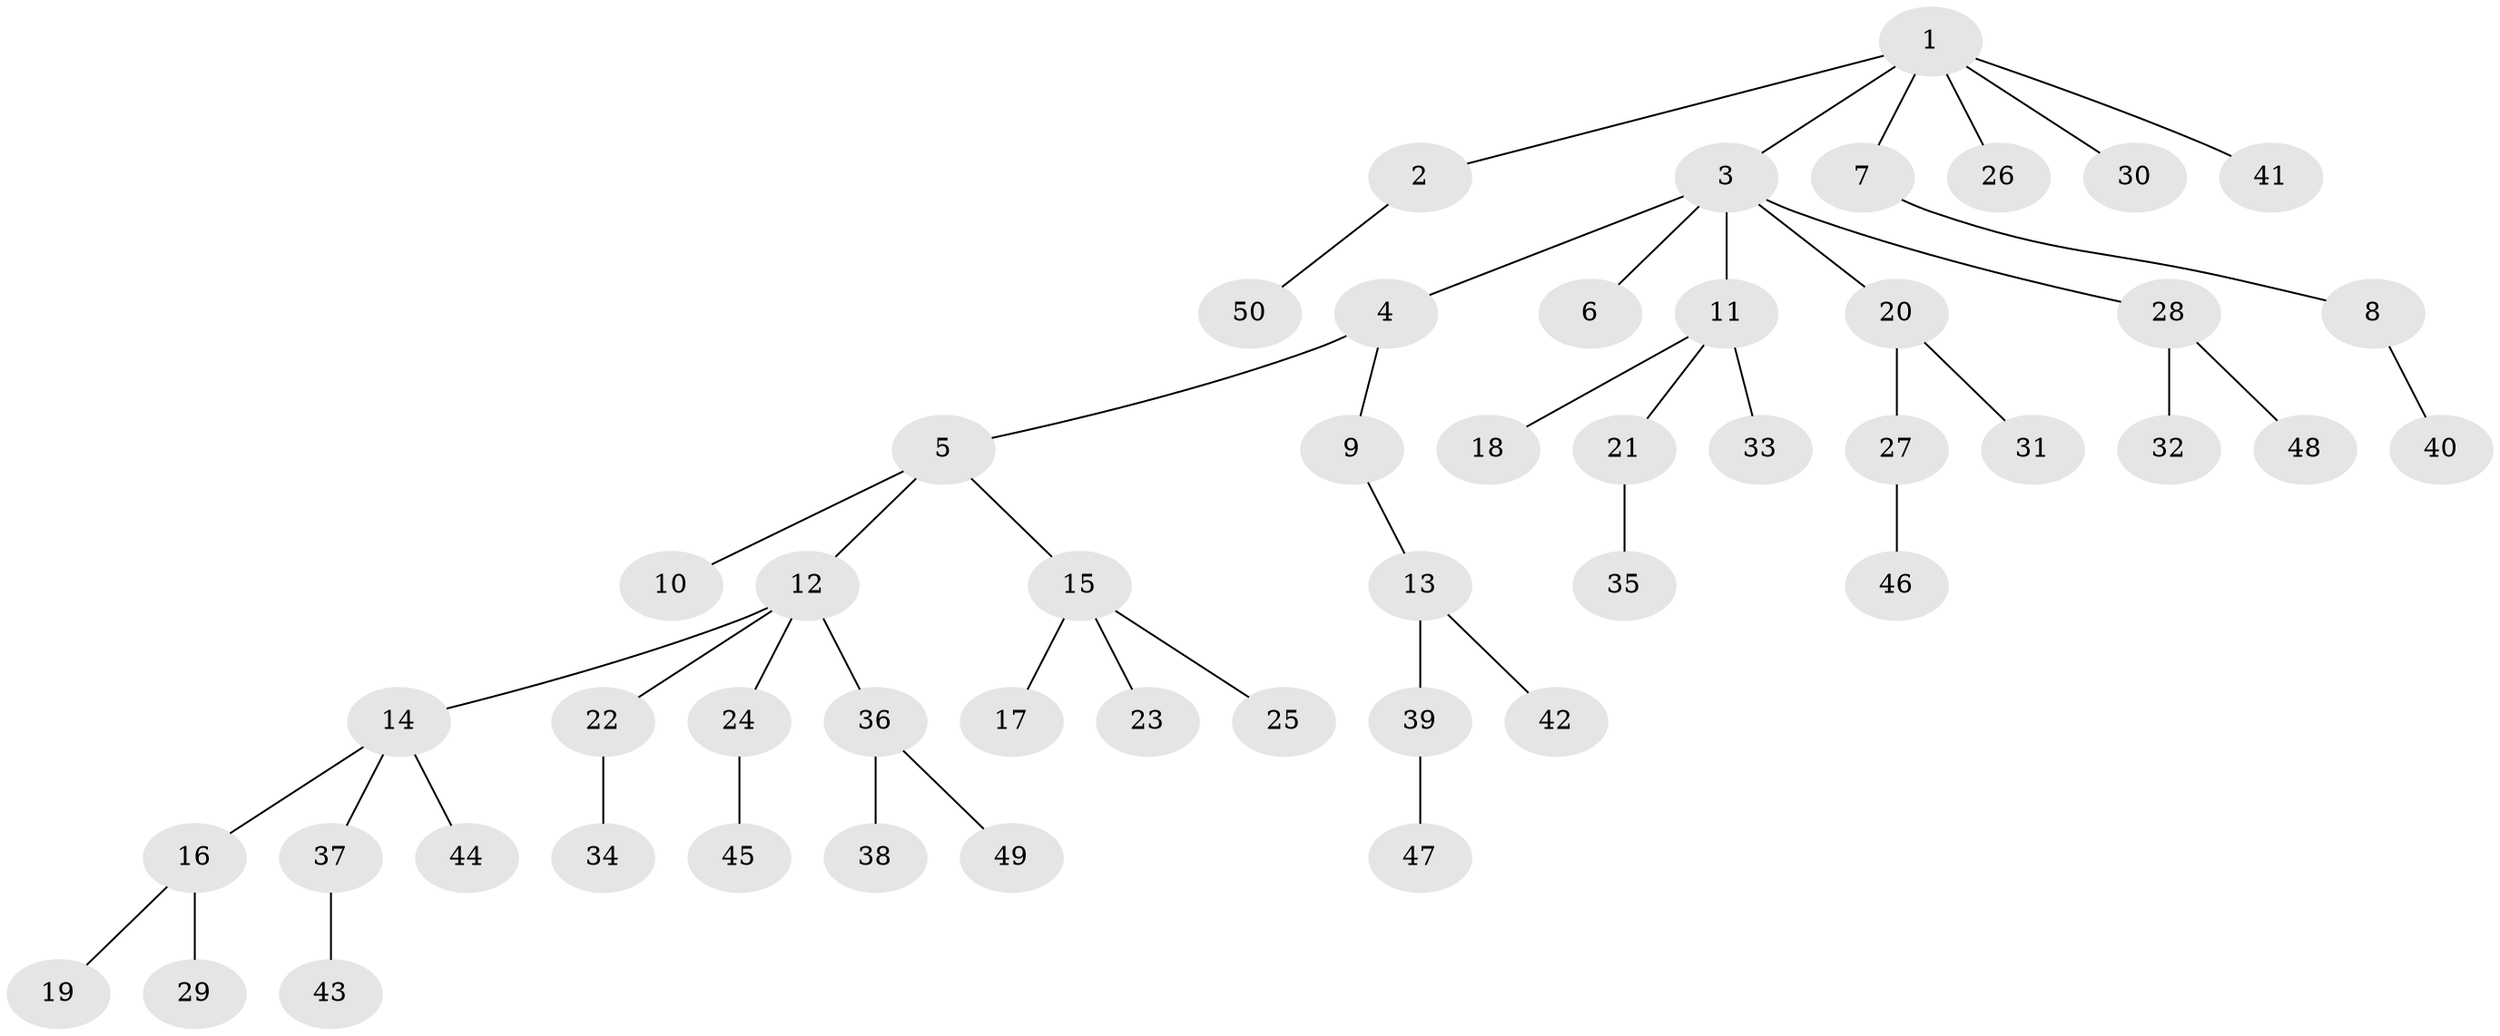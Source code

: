 // Generated by graph-tools (version 1.1) at 2025/02/03/09/25 03:02:26]
// undirected, 50 vertices, 49 edges
graph export_dot {
graph [start="1"]
  node [color=gray90,style=filled];
  1;
  2;
  3;
  4;
  5;
  6;
  7;
  8;
  9;
  10;
  11;
  12;
  13;
  14;
  15;
  16;
  17;
  18;
  19;
  20;
  21;
  22;
  23;
  24;
  25;
  26;
  27;
  28;
  29;
  30;
  31;
  32;
  33;
  34;
  35;
  36;
  37;
  38;
  39;
  40;
  41;
  42;
  43;
  44;
  45;
  46;
  47;
  48;
  49;
  50;
  1 -- 2;
  1 -- 3;
  1 -- 7;
  1 -- 26;
  1 -- 30;
  1 -- 41;
  2 -- 50;
  3 -- 4;
  3 -- 6;
  3 -- 11;
  3 -- 20;
  3 -- 28;
  4 -- 5;
  4 -- 9;
  5 -- 10;
  5 -- 12;
  5 -- 15;
  7 -- 8;
  8 -- 40;
  9 -- 13;
  11 -- 18;
  11 -- 21;
  11 -- 33;
  12 -- 14;
  12 -- 22;
  12 -- 24;
  12 -- 36;
  13 -- 39;
  13 -- 42;
  14 -- 16;
  14 -- 37;
  14 -- 44;
  15 -- 17;
  15 -- 23;
  15 -- 25;
  16 -- 19;
  16 -- 29;
  20 -- 27;
  20 -- 31;
  21 -- 35;
  22 -- 34;
  24 -- 45;
  27 -- 46;
  28 -- 32;
  28 -- 48;
  36 -- 38;
  36 -- 49;
  37 -- 43;
  39 -- 47;
}
